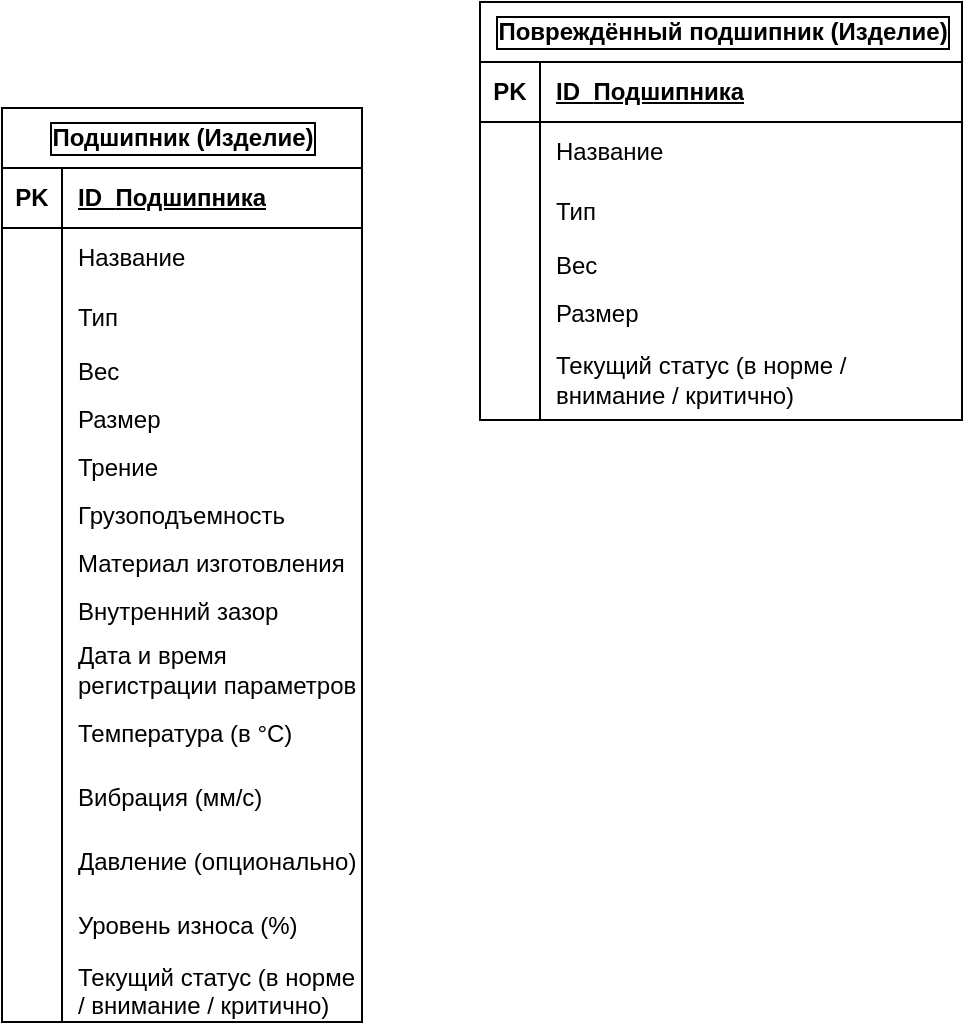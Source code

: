 <mxfile version="27.1.4">
  <diagram name="Страница — 1" id="sjX6we8WSBwKFclhdS3Y">
    <mxGraphModel dx="1382" dy="758" grid="0" gridSize="10" guides="1" tooltips="1" connect="1" arrows="1" fold="1" page="0" pageScale="1" pageWidth="827" pageHeight="1169" background="light-dark(#FFFFFF,#FFFFFF)" math="0" shadow="0">
      <root>
        <mxCell id="0" />
        <mxCell id="1" parent="0" />
        <mxCell id="w76kFxIlt3MSEbVu-9mh-78" value="&lt;span&gt;Подшипник&amp;nbsp;(Изделие)&lt;/span&gt;" style="shape=table;startSize=30;container=1;collapsible=1;childLayout=tableLayout;fixedRows=1;rowLines=0;fontStyle=1;align=center;resizeLast=1;html=1;fillColor=none;fontColor=light-dark(#000000,#000000);labelBorderColor=light-dark(#000000,#000000);textShadow=0;strokeColor=light-dark(#000000,#000000);swimlaneFillColor=none;" parent="1" vertex="1">
          <mxGeometry x="42" y="162" width="180" height="457" as="geometry" />
        </mxCell>
        <mxCell id="w76kFxIlt3MSEbVu-9mh-79" value="" style="shape=tableRow;horizontal=0;startSize=0;swimlaneHead=0;swimlaneBody=0;fillColor=none;collapsible=0;dropTarget=0;points=[[0,0.5],[1,0.5]];portConstraint=eastwest;top=0;left=0;right=0;bottom=1;strokeColor=light-dark(#000000,#000000);" parent="w76kFxIlt3MSEbVu-9mh-78" vertex="1">
          <mxGeometry y="30" width="180" height="30" as="geometry" />
        </mxCell>
        <mxCell id="w76kFxIlt3MSEbVu-9mh-80" value="PK" style="shape=partialRectangle;connectable=0;fillColor=none;top=0;left=0;bottom=0;right=0;fontStyle=1;overflow=hidden;whiteSpace=wrap;html=1;fontColor=light-dark(#000000,#000000);" parent="w76kFxIlt3MSEbVu-9mh-79" vertex="1">
          <mxGeometry width="30" height="30" as="geometry">
            <mxRectangle width="30" height="30" as="alternateBounds" />
          </mxGeometry>
        </mxCell>
        <mxCell id="w76kFxIlt3MSEbVu-9mh-81" value="&lt;font style=&quot;&quot;&gt;&lt;font style=&quot;color: light-dark(rgb(0, 0, 0), rgb(0, 0, 0));&quot;&gt;ID_&lt;/font&gt;&lt;span style=&quot;text-align: center; text-wrap-mode: nowrap;&quot;&gt;&lt;font style=&quot;color: light-dark(rgb(0, 0, 0), rgb(0, 0, 0));&quot;&gt;Подшипника&lt;/font&gt;&lt;/span&gt;&lt;/font&gt;" style="shape=partialRectangle;connectable=0;fillColor=none;top=0;left=0;bottom=0;right=0;align=left;spacingLeft=6;fontStyle=5;overflow=hidden;whiteSpace=wrap;html=1;" parent="w76kFxIlt3MSEbVu-9mh-79" vertex="1">
          <mxGeometry x="30" width="150" height="30" as="geometry">
            <mxRectangle width="150" height="30" as="alternateBounds" />
          </mxGeometry>
        </mxCell>
        <mxCell id="w76kFxIlt3MSEbVu-9mh-82" value="" style="shape=tableRow;horizontal=0;startSize=0;swimlaneHead=0;swimlaneBody=0;fillColor=none;collapsible=0;dropTarget=0;points=[[0,0.5],[1,0.5]];portConstraint=eastwest;top=0;left=0;right=0;bottom=0;" parent="w76kFxIlt3MSEbVu-9mh-78" vertex="1">
          <mxGeometry y="60" width="180" height="30" as="geometry" />
        </mxCell>
        <mxCell id="w76kFxIlt3MSEbVu-9mh-83" value="" style="shape=partialRectangle;connectable=0;fillColor=none;top=0;left=0;bottom=0;right=0;editable=1;overflow=hidden;whiteSpace=wrap;html=1;" parent="w76kFxIlt3MSEbVu-9mh-82" vertex="1">
          <mxGeometry width="30" height="30" as="geometry">
            <mxRectangle width="30" height="30" as="alternateBounds" />
          </mxGeometry>
        </mxCell>
        <mxCell id="w76kFxIlt3MSEbVu-9mh-84" value="&lt;font style=&quot;color: light-dark(rgb(0, 0, 0), rgb(0, 0, 0));&quot;&gt;Название&lt;/font&gt;" style="shape=partialRectangle;connectable=0;fillColor=none;top=0;left=0;bottom=0;right=0;align=left;spacingLeft=6;overflow=hidden;whiteSpace=wrap;html=1;strokeColor=light-dark(#000000,#000000);" parent="w76kFxIlt3MSEbVu-9mh-82" vertex="1">
          <mxGeometry x="30" width="150" height="30" as="geometry">
            <mxRectangle width="150" height="30" as="alternateBounds" />
          </mxGeometry>
        </mxCell>
        <mxCell id="w76kFxIlt3MSEbVu-9mh-85" value="" style="shape=tableRow;horizontal=0;startSize=0;swimlaneHead=0;swimlaneBody=0;fillColor=none;collapsible=0;dropTarget=0;points=[[0,0.5],[1,0.5]];portConstraint=eastwest;top=0;left=0;right=0;bottom=0;" parent="w76kFxIlt3MSEbVu-9mh-78" vertex="1">
          <mxGeometry y="90" width="180" height="30" as="geometry" />
        </mxCell>
        <mxCell id="w76kFxIlt3MSEbVu-9mh-86" value="" style="shape=partialRectangle;connectable=0;fillColor=none;top=0;left=0;bottom=0;right=0;editable=1;overflow=hidden;whiteSpace=wrap;html=1;" parent="w76kFxIlt3MSEbVu-9mh-85" vertex="1">
          <mxGeometry width="30" height="30" as="geometry">
            <mxRectangle width="30" height="30" as="alternateBounds" />
          </mxGeometry>
        </mxCell>
        <mxCell id="w76kFxIlt3MSEbVu-9mh-87" value="&lt;font style=&quot;color: light-dark(rgb(0, 0, 0), rgb(0, 0, 0));&quot;&gt;Тип&lt;/font&gt;" style="shape=partialRectangle;connectable=0;fillColor=none;top=0;left=0;bottom=0;right=0;align=left;spacingLeft=6;overflow=hidden;whiteSpace=wrap;html=1;strokeColor=light-dark(#000000,#000000);" parent="w76kFxIlt3MSEbVu-9mh-85" vertex="1">
          <mxGeometry x="30" width="150" height="30" as="geometry">
            <mxRectangle width="150" height="30" as="alternateBounds" />
          </mxGeometry>
        </mxCell>
        <mxCell id="w76kFxIlt3MSEbVu-9mh-88" value="" style="shape=tableRow;horizontal=0;startSize=0;swimlaneHead=0;swimlaneBody=0;fillColor=none;collapsible=0;dropTarget=0;points=[[0,0.5],[1,0.5]];portConstraint=eastwest;top=0;left=0;right=0;bottom=0;" parent="w76kFxIlt3MSEbVu-9mh-78" vertex="1">
          <mxGeometry y="120" width="180" height="24" as="geometry" />
        </mxCell>
        <mxCell id="w76kFxIlt3MSEbVu-9mh-89" value="" style="shape=partialRectangle;connectable=0;fillColor=none;top=0;left=0;bottom=0;right=0;editable=1;overflow=hidden;whiteSpace=wrap;html=1;" parent="w76kFxIlt3MSEbVu-9mh-88" vertex="1">
          <mxGeometry width="30" height="24" as="geometry">
            <mxRectangle width="30" height="24" as="alternateBounds" />
          </mxGeometry>
        </mxCell>
        <mxCell id="w76kFxIlt3MSEbVu-9mh-90" value="&lt;font style=&quot;color: light-dark(rgb(0, 0, 0), rgb(0, 0, 0));&quot;&gt;Вес&lt;/font&gt;" style="shape=partialRectangle;connectable=0;fillColor=none;top=0;left=0;bottom=0;right=0;align=left;spacingLeft=6;overflow=hidden;whiteSpace=wrap;html=1;strokeColor=light-dark(#000000,#000000);" parent="w76kFxIlt3MSEbVu-9mh-88" vertex="1">
          <mxGeometry x="30" width="150" height="24" as="geometry">
            <mxRectangle width="150" height="24" as="alternateBounds" />
          </mxGeometry>
        </mxCell>
        <mxCell id="w76kFxIlt3MSEbVu-9mh-110" value="" style="shape=tableRow;horizontal=0;startSize=0;swimlaneHead=0;swimlaneBody=0;fillColor=none;collapsible=0;dropTarget=0;points=[[0,0.5],[1,0.5]];portConstraint=eastwest;top=0;left=0;right=0;bottom=0;" parent="w76kFxIlt3MSEbVu-9mh-78" vertex="1">
          <mxGeometry y="144" width="180" height="24" as="geometry" />
        </mxCell>
        <mxCell id="w76kFxIlt3MSEbVu-9mh-111" value="" style="shape=partialRectangle;connectable=0;fillColor=none;top=0;left=0;bottom=0;right=0;editable=1;overflow=hidden;whiteSpace=wrap;html=1;" parent="w76kFxIlt3MSEbVu-9mh-110" vertex="1">
          <mxGeometry width="30" height="24" as="geometry">
            <mxRectangle width="30" height="24" as="alternateBounds" />
          </mxGeometry>
        </mxCell>
        <mxCell id="w76kFxIlt3MSEbVu-9mh-112" value="&lt;font style=&quot;color: light-dark(rgb(0, 0, 0), rgb(0, 0, 0));&quot;&gt;Размер&amp;nbsp;&lt;/font&gt;" style="shape=partialRectangle;connectable=0;fillColor=none;top=0;left=0;bottom=0;right=0;align=left;spacingLeft=6;overflow=hidden;whiteSpace=wrap;html=1;strokeColor=light-dark(#000000,#000000);" parent="w76kFxIlt3MSEbVu-9mh-110" vertex="1">
          <mxGeometry x="30" width="150" height="24" as="geometry">
            <mxRectangle width="150" height="24" as="alternateBounds" />
          </mxGeometry>
        </mxCell>
        <mxCell id="w76kFxIlt3MSEbVu-9mh-113" value="" style="shape=tableRow;horizontal=0;startSize=0;swimlaneHead=0;swimlaneBody=0;fillColor=none;collapsible=0;dropTarget=0;points=[[0,0.5],[1,0.5]];portConstraint=eastwest;top=0;left=0;right=0;bottom=0;" parent="w76kFxIlt3MSEbVu-9mh-78" vertex="1">
          <mxGeometry y="168" width="180" height="24" as="geometry" />
        </mxCell>
        <mxCell id="w76kFxIlt3MSEbVu-9mh-114" value="" style="shape=partialRectangle;connectable=0;fillColor=none;top=0;left=0;bottom=0;right=0;editable=1;overflow=hidden;whiteSpace=wrap;html=1;" parent="w76kFxIlt3MSEbVu-9mh-113" vertex="1">
          <mxGeometry width="30" height="24" as="geometry">
            <mxRectangle width="30" height="24" as="alternateBounds" />
          </mxGeometry>
        </mxCell>
        <mxCell id="w76kFxIlt3MSEbVu-9mh-115" value="&lt;font style=&quot;color: light-dark(rgb(0, 0, 0), rgb(0, 0, 0));&quot;&gt;Трение&lt;/font&gt;" style="shape=partialRectangle;connectable=0;fillColor=none;top=0;left=0;bottom=0;right=0;align=left;spacingLeft=6;overflow=hidden;whiteSpace=wrap;html=1;strokeColor=light-dark(#000000,#000000);" parent="w76kFxIlt3MSEbVu-9mh-113" vertex="1">
          <mxGeometry x="30" width="150" height="24" as="geometry">
            <mxRectangle width="150" height="24" as="alternateBounds" />
          </mxGeometry>
        </mxCell>
        <mxCell id="w76kFxIlt3MSEbVu-9mh-116" value="" style="shape=tableRow;horizontal=0;startSize=0;swimlaneHead=0;swimlaneBody=0;fillColor=none;collapsible=0;dropTarget=0;points=[[0,0.5],[1,0.5]];portConstraint=eastwest;top=0;left=0;right=0;bottom=0;" parent="w76kFxIlt3MSEbVu-9mh-78" vertex="1">
          <mxGeometry y="192" width="180" height="24" as="geometry" />
        </mxCell>
        <mxCell id="w76kFxIlt3MSEbVu-9mh-117" value="" style="shape=partialRectangle;connectable=0;fillColor=none;top=0;left=0;bottom=0;right=0;editable=1;overflow=hidden;whiteSpace=wrap;html=1;" parent="w76kFxIlt3MSEbVu-9mh-116" vertex="1">
          <mxGeometry width="30" height="24" as="geometry">
            <mxRectangle width="30" height="24" as="alternateBounds" />
          </mxGeometry>
        </mxCell>
        <mxCell id="w76kFxIlt3MSEbVu-9mh-118" value="&lt;font style=&quot;color: light-dark(rgb(0, 0, 0), rgb(0, 0, 0));&quot;&gt;Грузоподъемность&lt;/font&gt;" style="shape=partialRectangle;connectable=0;fillColor=none;top=0;left=0;bottom=0;right=0;align=left;spacingLeft=6;overflow=hidden;whiteSpace=wrap;html=1;strokeColor=light-dark(#000000,#000000);" parent="w76kFxIlt3MSEbVu-9mh-116" vertex="1">
          <mxGeometry x="30" width="150" height="24" as="geometry">
            <mxRectangle width="150" height="24" as="alternateBounds" />
          </mxGeometry>
        </mxCell>
        <mxCell id="w76kFxIlt3MSEbVu-9mh-119" value="" style="shape=tableRow;horizontal=0;startSize=0;swimlaneHead=0;swimlaneBody=0;fillColor=none;collapsible=0;dropTarget=0;points=[[0,0.5],[1,0.5]];portConstraint=eastwest;top=0;left=0;right=0;bottom=0;" parent="w76kFxIlt3MSEbVu-9mh-78" vertex="1">
          <mxGeometry y="216" width="180" height="24" as="geometry" />
        </mxCell>
        <mxCell id="w76kFxIlt3MSEbVu-9mh-120" value="" style="shape=partialRectangle;connectable=0;fillColor=none;top=0;left=0;bottom=0;right=0;editable=1;overflow=hidden;whiteSpace=wrap;html=1;" parent="w76kFxIlt3MSEbVu-9mh-119" vertex="1">
          <mxGeometry width="30" height="24" as="geometry">
            <mxRectangle width="30" height="24" as="alternateBounds" />
          </mxGeometry>
        </mxCell>
        <mxCell id="w76kFxIlt3MSEbVu-9mh-121" value="&lt;font style=&quot;color: light-dark(rgb(0, 0, 0), rgb(0, 0, 0));&quot;&gt;Материал изготовления&lt;/font&gt;" style="shape=partialRectangle;connectable=0;fillColor=none;top=0;left=0;bottom=0;right=0;align=left;spacingLeft=6;overflow=hidden;whiteSpace=wrap;html=1;strokeColor=light-dark(#000000,#000000);" parent="w76kFxIlt3MSEbVu-9mh-119" vertex="1">
          <mxGeometry x="30" width="150" height="24" as="geometry">
            <mxRectangle width="150" height="24" as="alternateBounds" />
          </mxGeometry>
        </mxCell>
        <mxCell id="w76kFxIlt3MSEbVu-9mh-122" value="" style="shape=tableRow;horizontal=0;startSize=0;swimlaneHead=0;swimlaneBody=0;fillColor=none;collapsible=0;dropTarget=0;points=[[0,0.5],[1,0.5]];portConstraint=eastwest;top=0;left=0;right=0;bottom=0;" parent="w76kFxIlt3MSEbVu-9mh-78" vertex="1">
          <mxGeometry y="240" width="180" height="24" as="geometry" />
        </mxCell>
        <mxCell id="w76kFxIlt3MSEbVu-9mh-123" value="" style="shape=partialRectangle;connectable=0;fillColor=none;top=0;left=0;bottom=0;right=0;editable=1;overflow=hidden;whiteSpace=wrap;html=1;" parent="w76kFxIlt3MSEbVu-9mh-122" vertex="1">
          <mxGeometry width="30" height="24" as="geometry">
            <mxRectangle width="30" height="24" as="alternateBounds" />
          </mxGeometry>
        </mxCell>
        <mxCell id="w76kFxIlt3MSEbVu-9mh-124" value="&lt;font style=&quot;color: light-dark(rgb(0, 0, 0), rgb(0, 0, 0));&quot;&gt;Внутренний зазор&lt;/font&gt;" style="shape=partialRectangle;connectable=0;fillColor=none;top=0;left=0;bottom=0;right=0;align=left;spacingLeft=6;overflow=hidden;whiteSpace=wrap;html=1;strokeColor=light-dark(#000000,#000000);" parent="w76kFxIlt3MSEbVu-9mh-122" vertex="1">
          <mxGeometry x="30" width="150" height="24" as="geometry">
            <mxRectangle width="150" height="24" as="alternateBounds" />
          </mxGeometry>
        </mxCell>
        <mxCell id="w76kFxIlt3MSEbVu-9mh-153" value="" style="shape=tableRow;horizontal=0;startSize=0;swimlaneHead=0;swimlaneBody=0;fillColor=none;collapsible=0;dropTarget=0;points=[[0,0.5],[1,0.5]];portConstraint=eastwest;top=0;left=0;right=0;bottom=0;" parent="w76kFxIlt3MSEbVu-9mh-78" vertex="1">
          <mxGeometry y="264" width="180" height="33" as="geometry" />
        </mxCell>
        <mxCell id="w76kFxIlt3MSEbVu-9mh-154" value="" style="shape=partialRectangle;connectable=0;fillColor=none;top=0;left=0;bottom=0;right=0;editable=1;overflow=hidden;whiteSpace=wrap;html=1;" parent="w76kFxIlt3MSEbVu-9mh-153" vertex="1">
          <mxGeometry width="30" height="33" as="geometry">
            <mxRectangle width="30" height="33" as="alternateBounds" />
          </mxGeometry>
        </mxCell>
        <mxCell id="w76kFxIlt3MSEbVu-9mh-155" value="&lt;font style=&quot;color: light-dark(rgb(0, 0, 0), rgb(0, 0, 0));&quot;&gt;Дата и время регистрации параметров&lt;/font&gt;" style="shape=partialRectangle;connectable=0;fillColor=none;top=0;left=0;bottom=0;right=0;align=left;spacingLeft=6;overflow=hidden;whiteSpace=wrap;html=1;strokeColor=light-dark(#000000,#000000);" parent="w76kFxIlt3MSEbVu-9mh-153" vertex="1">
          <mxGeometry x="30" width="150" height="33" as="geometry">
            <mxRectangle width="150" height="33" as="alternateBounds" />
          </mxGeometry>
        </mxCell>
        <mxCell id="w76kFxIlt3MSEbVu-9mh-165" value="" style="shape=tableRow;horizontal=0;startSize=0;swimlaneHead=0;swimlaneBody=0;fillColor=none;collapsible=0;dropTarget=0;points=[[0,0.5],[1,0.5]];portConstraint=eastwest;top=0;left=0;right=0;bottom=0;" parent="w76kFxIlt3MSEbVu-9mh-78" vertex="1">
          <mxGeometry y="297" width="180" height="32" as="geometry" />
        </mxCell>
        <mxCell id="w76kFxIlt3MSEbVu-9mh-166" value="" style="shape=partialRectangle;connectable=0;fillColor=none;top=0;left=0;bottom=0;right=0;editable=1;overflow=hidden;whiteSpace=wrap;html=1;" parent="w76kFxIlt3MSEbVu-9mh-165" vertex="1">
          <mxGeometry width="30" height="32" as="geometry">
            <mxRectangle width="30" height="32" as="alternateBounds" />
          </mxGeometry>
        </mxCell>
        <mxCell id="w76kFxIlt3MSEbVu-9mh-167" value="&lt;font style=&quot;color: light-dark(rgb(0, 0, 0), rgb(0, 0, 0));&quot;&gt;Температура (в °C)&lt;/font&gt;" style="shape=partialRectangle;connectable=0;fillColor=none;top=0;left=0;bottom=0;right=0;align=left;spacingLeft=6;overflow=hidden;whiteSpace=wrap;html=1;strokeColor=light-dark(#000000,#000000);" parent="w76kFxIlt3MSEbVu-9mh-165" vertex="1">
          <mxGeometry x="30" width="150" height="32" as="geometry">
            <mxRectangle width="150" height="32" as="alternateBounds" />
          </mxGeometry>
        </mxCell>
        <mxCell id="w76kFxIlt3MSEbVu-9mh-202" value="" style="shape=tableRow;horizontal=0;startSize=0;swimlaneHead=0;swimlaneBody=0;fillColor=none;collapsible=0;dropTarget=0;points=[[0,0.5],[1,0.5]];portConstraint=eastwest;top=0;left=0;right=0;bottom=0;" parent="w76kFxIlt3MSEbVu-9mh-78" vertex="1">
          <mxGeometry y="329" width="180" height="32" as="geometry" />
        </mxCell>
        <mxCell id="w76kFxIlt3MSEbVu-9mh-203" value="" style="shape=partialRectangle;connectable=0;fillColor=none;top=0;left=0;bottom=0;right=0;editable=1;overflow=hidden;whiteSpace=wrap;html=1;" parent="w76kFxIlt3MSEbVu-9mh-202" vertex="1">
          <mxGeometry width="30" height="32" as="geometry">
            <mxRectangle width="30" height="32" as="alternateBounds" />
          </mxGeometry>
        </mxCell>
        <mxCell id="w76kFxIlt3MSEbVu-9mh-204" value="&lt;font style=&quot;color: light-dark(rgb(0, 0, 0), rgb(0, 0, 0));&quot;&gt;Вибрация (мм/с)&lt;/font&gt;" style="shape=partialRectangle;connectable=0;fillColor=none;top=0;left=0;bottom=0;right=0;align=left;spacingLeft=6;overflow=hidden;whiteSpace=wrap;html=1;strokeColor=light-dark(#000000,#000000);" parent="w76kFxIlt3MSEbVu-9mh-202" vertex="1">
          <mxGeometry x="30" width="150" height="32" as="geometry">
            <mxRectangle width="150" height="32" as="alternateBounds" />
          </mxGeometry>
        </mxCell>
        <mxCell id="w76kFxIlt3MSEbVu-9mh-205" value="" style="shape=tableRow;horizontal=0;startSize=0;swimlaneHead=0;swimlaneBody=0;fillColor=none;collapsible=0;dropTarget=0;points=[[0,0.5],[1,0.5]];portConstraint=eastwest;top=0;left=0;right=0;bottom=0;" parent="w76kFxIlt3MSEbVu-9mh-78" vertex="1">
          <mxGeometry y="361" width="180" height="32" as="geometry" />
        </mxCell>
        <mxCell id="w76kFxIlt3MSEbVu-9mh-206" value="" style="shape=partialRectangle;connectable=0;fillColor=none;top=0;left=0;bottom=0;right=0;editable=1;overflow=hidden;whiteSpace=wrap;html=1;" parent="w76kFxIlt3MSEbVu-9mh-205" vertex="1">
          <mxGeometry width="30" height="32" as="geometry">
            <mxRectangle width="30" height="32" as="alternateBounds" />
          </mxGeometry>
        </mxCell>
        <mxCell id="w76kFxIlt3MSEbVu-9mh-207" value="&lt;font style=&quot;color: light-dark(rgb(0, 0, 0), rgb(0, 0, 0));&quot;&gt;Давление (опционально)&lt;/font&gt;" style="shape=partialRectangle;connectable=0;fillColor=none;top=0;left=0;bottom=0;right=0;align=left;spacingLeft=6;overflow=hidden;whiteSpace=wrap;html=1;strokeColor=light-dark(#000000,#000000);" parent="w76kFxIlt3MSEbVu-9mh-205" vertex="1">
          <mxGeometry x="30" width="150" height="32" as="geometry">
            <mxRectangle width="150" height="32" as="alternateBounds" />
          </mxGeometry>
        </mxCell>
        <mxCell id="w76kFxIlt3MSEbVu-9mh-248" value="" style="shape=tableRow;horizontal=0;startSize=0;swimlaneHead=0;swimlaneBody=0;fillColor=none;collapsible=0;dropTarget=0;points=[[0,0.5],[1,0.5]];portConstraint=eastwest;top=0;left=0;right=0;bottom=0;" parent="w76kFxIlt3MSEbVu-9mh-78" vertex="1">
          <mxGeometry y="393" width="180" height="32" as="geometry" />
        </mxCell>
        <mxCell id="w76kFxIlt3MSEbVu-9mh-249" value="" style="shape=partialRectangle;connectable=0;fillColor=none;top=0;left=0;bottom=0;right=0;editable=1;overflow=hidden;whiteSpace=wrap;html=1;" parent="w76kFxIlt3MSEbVu-9mh-248" vertex="1">
          <mxGeometry width="30" height="32" as="geometry">
            <mxRectangle width="30" height="32" as="alternateBounds" />
          </mxGeometry>
        </mxCell>
        <mxCell id="w76kFxIlt3MSEbVu-9mh-250" value="&lt;font style=&quot;color: light-dark(rgb(0, 0, 0), rgb(0, 0, 0));&quot;&gt;Уровень износа (%)&lt;/font&gt;" style="shape=partialRectangle;connectable=0;fillColor=none;top=0;left=0;bottom=0;right=0;align=left;spacingLeft=6;overflow=hidden;whiteSpace=wrap;html=1;strokeColor=light-dark(#000000,#000000);" parent="w76kFxIlt3MSEbVu-9mh-248" vertex="1">
          <mxGeometry x="30" width="150" height="32" as="geometry">
            <mxRectangle width="150" height="32" as="alternateBounds" />
          </mxGeometry>
        </mxCell>
        <mxCell id="w76kFxIlt3MSEbVu-9mh-251" value="" style="shape=tableRow;horizontal=0;startSize=0;swimlaneHead=0;swimlaneBody=0;fillColor=none;collapsible=0;dropTarget=0;points=[[0,0.5],[1,0.5]];portConstraint=eastwest;top=0;left=0;right=0;bottom=0;" parent="w76kFxIlt3MSEbVu-9mh-78" vertex="1">
          <mxGeometry y="425" width="180" height="32" as="geometry" />
        </mxCell>
        <mxCell id="w76kFxIlt3MSEbVu-9mh-252" value="" style="shape=partialRectangle;connectable=0;fillColor=none;top=0;left=0;bottom=0;right=0;editable=1;overflow=hidden;whiteSpace=wrap;html=1;" parent="w76kFxIlt3MSEbVu-9mh-251" vertex="1">
          <mxGeometry width="30" height="32" as="geometry">
            <mxRectangle width="30" height="32" as="alternateBounds" />
          </mxGeometry>
        </mxCell>
        <mxCell id="w76kFxIlt3MSEbVu-9mh-253" value="&lt;font style=&quot;color: light-dark(rgb(0, 0, 0), rgb(0, 0, 0));&quot;&gt;Текущий статус (в норме / внимание / критично)&lt;/font&gt;" style="shape=partialRectangle;connectable=0;fillColor=none;top=0;left=0;bottom=0;right=0;align=left;spacingLeft=6;overflow=hidden;whiteSpace=wrap;html=1;strokeColor=light-dark(#000000,#000000);" parent="w76kFxIlt3MSEbVu-9mh-251" vertex="1">
          <mxGeometry x="30" width="150" height="32" as="geometry">
            <mxRectangle width="150" height="32" as="alternateBounds" />
          </mxGeometry>
        </mxCell>
        <mxCell id="w76kFxIlt3MSEbVu-9mh-125" value="&lt;span&gt;Повреждённый подшипник&amp;nbsp;(Изделие)&lt;/span&gt;" style="shape=table;startSize=30;container=1;collapsible=1;childLayout=tableLayout;fixedRows=1;rowLines=0;fontStyle=1;align=center;resizeLast=1;html=1;fillColor=none;fontColor=light-dark(#000000,#000000);labelBorderColor=light-dark(#000000,#000000);textShadow=0;strokeColor=light-dark(#000000,#000000);swimlaneFillColor=none;" parent="1" vertex="1">
          <mxGeometry x="281" y="109" width="241" height="209" as="geometry" />
        </mxCell>
        <mxCell id="w76kFxIlt3MSEbVu-9mh-126" value="" style="shape=tableRow;horizontal=0;startSize=0;swimlaneHead=0;swimlaneBody=0;fillColor=none;collapsible=0;dropTarget=0;points=[[0,0.5],[1,0.5]];portConstraint=eastwest;top=0;left=0;right=0;bottom=1;strokeColor=light-dark(#000000,#000000);" parent="w76kFxIlt3MSEbVu-9mh-125" vertex="1">
          <mxGeometry y="30" width="241" height="30" as="geometry" />
        </mxCell>
        <mxCell id="w76kFxIlt3MSEbVu-9mh-127" value="PK" style="shape=partialRectangle;connectable=0;fillColor=none;top=0;left=0;bottom=0;right=0;fontStyle=1;overflow=hidden;whiteSpace=wrap;html=1;fontColor=light-dark(#000000,#000000);" parent="w76kFxIlt3MSEbVu-9mh-126" vertex="1">
          <mxGeometry width="30" height="30" as="geometry">
            <mxRectangle width="30" height="30" as="alternateBounds" />
          </mxGeometry>
        </mxCell>
        <mxCell id="w76kFxIlt3MSEbVu-9mh-128" value="&lt;font style=&quot;&quot;&gt;&lt;font style=&quot;color: light-dark(rgb(0, 0, 0), rgb(0, 0, 0));&quot;&gt;ID_&lt;/font&gt;&lt;span style=&quot;text-align: center; text-wrap-mode: nowrap;&quot;&gt;&lt;font style=&quot;color: light-dark(rgb(0, 0, 0), rgb(0, 0, 0));&quot;&gt;Подшипника&lt;/font&gt;&lt;/span&gt;&lt;/font&gt;" style="shape=partialRectangle;connectable=0;fillColor=none;top=0;left=0;bottom=0;right=0;align=left;spacingLeft=6;fontStyle=5;overflow=hidden;whiteSpace=wrap;html=1;" parent="w76kFxIlt3MSEbVu-9mh-126" vertex="1">
          <mxGeometry x="30" width="211" height="30" as="geometry">
            <mxRectangle width="211" height="30" as="alternateBounds" />
          </mxGeometry>
        </mxCell>
        <mxCell id="w76kFxIlt3MSEbVu-9mh-129" value="" style="shape=tableRow;horizontal=0;startSize=0;swimlaneHead=0;swimlaneBody=0;fillColor=none;collapsible=0;dropTarget=0;points=[[0,0.5],[1,0.5]];portConstraint=eastwest;top=0;left=0;right=0;bottom=0;" parent="w76kFxIlt3MSEbVu-9mh-125" vertex="1">
          <mxGeometry y="60" width="241" height="30" as="geometry" />
        </mxCell>
        <mxCell id="w76kFxIlt3MSEbVu-9mh-130" value="" style="shape=partialRectangle;connectable=0;fillColor=none;top=0;left=0;bottom=0;right=0;editable=1;overflow=hidden;whiteSpace=wrap;html=1;" parent="w76kFxIlt3MSEbVu-9mh-129" vertex="1">
          <mxGeometry width="30" height="30" as="geometry">
            <mxRectangle width="30" height="30" as="alternateBounds" />
          </mxGeometry>
        </mxCell>
        <mxCell id="w76kFxIlt3MSEbVu-9mh-131" value="&lt;font style=&quot;color: light-dark(rgb(0, 0, 0), rgb(0, 0, 0));&quot;&gt;Название&lt;/font&gt;" style="shape=partialRectangle;connectable=0;fillColor=none;top=0;left=0;bottom=0;right=0;align=left;spacingLeft=6;overflow=hidden;whiteSpace=wrap;html=1;strokeColor=light-dark(#000000,#000000);" parent="w76kFxIlt3MSEbVu-9mh-129" vertex="1">
          <mxGeometry x="30" width="211" height="30" as="geometry">
            <mxRectangle width="211" height="30" as="alternateBounds" />
          </mxGeometry>
        </mxCell>
        <mxCell id="w76kFxIlt3MSEbVu-9mh-132" value="" style="shape=tableRow;horizontal=0;startSize=0;swimlaneHead=0;swimlaneBody=0;fillColor=none;collapsible=0;dropTarget=0;points=[[0,0.5],[1,0.5]];portConstraint=eastwest;top=0;left=0;right=0;bottom=0;" parent="w76kFxIlt3MSEbVu-9mh-125" vertex="1">
          <mxGeometry y="90" width="241" height="30" as="geometry" />
        </mxCell>
        <mxCell id="w76kFxIlt3MSEbVu-9mh-133" value="" style="shape=partialRectangle;connectable=0;fillColor=none;top=0;left=0;bottom=0;right=0;editable=1;overflow=hidden;whiteSpace=wrap;html=1;" parent="w76kFxIlt3MSEbVu-9mh-132" vertex="1">
          <mxGeometry width="30" height="30" as="geometry">
            <mxRectangle width="30" height="30" as="alternateBounds" />
          </mxGeometry>
        </mxCell>
        <mxCell id="w76kFxIlt3MSEbVu-9mh-134" value="&lt;font style=&quot;color: light-dark(rgb(0, 0, 0), rgb(0, 0, 0));&quot;&gt;Тип&lt;/font&gt;" style="shape=partialRectangle;connectable=0;fillColor=none;top=0;left=0;bottom=0;right=0;align=left;spacingLeft=6;overflow=hidden;whiteSpace=wrap;html=1;strokeColor=light-dark(#000000,#000000);" parent="w76kFxIlt3MSEbVu-9mh-132" vertex="1">
          <mxGeometry x="30" width="211" height="30" as="geometry">
            <mxRectangle width="211" height="30" as="alternateBounds" />
          </mxGeometry>
        </mxCell>
        <mxCell id="w76kFxIlt3MSEbVu-9mh-135" value="" style="shape=tableRow;horizontal=0;startSize=0;swimlaneHead=0;swimlaneBody=0;fillColor=none;collapsible=0;dropTarget=0;points=[[0,0.5],[1,0.5]];portConstraint=eastwest;top=0;left=0;right=0;bottom=0;" parent="w76kFxIlt3MSEbVu-9mh-125" vertex="1">
          <mxGeometry y="120" width="241" height="24" as="geometry" />
        </mxCell>
        <mxCell id="w76kFxIlt3MSEbVu-9mh-136" value="" style="shape=partialRectangle;connectable=0;fillColor=none;top=0;left=0;bottom=0;right=0;editable=1;overflow=hidden;whiteSpace=wrap;html=1;" parent="w76kFxIlt3MSEbVu-9mh-135" vertex="1">
          <mxGeometry width="30" height="24" as="geometry">
            <mxRectangle width="30" height="24" as="alternateBounds" />
          </mxGeometry>
        </mxCell>
        <mxCell id="w76kFxIlt3MSEbVu-9mh-137" value="&lt;font style=&quot;color: light-dark(rgb(0, 0, 0), rgb(0, 0, 0));&quot;&gt;Вес&lt;/font&gt;" style="shape=partialRectangle;connectable=0;fillColor=none;top=0;left=0;bottom=0;right=0;align=left;spacingLeft=6;overflow=hidden;whiteSpace=wrap;html=1;strokeColor=light-dark(#000000,#000000);" parent="w76kFxIlt3MSEbVu-9mh-135" vertex="1">
          <mxGeometry x="30" width="211" height="24" as="geometry">
            <mxRectangle width="211" height="24" as="alternateBounds" />
          </mxGeometry>
        </mxCell>
        <mxCell id="w76kFxIlt3MSEbVu-9mh-138" value="" style="shape=tableRow;horizontal=0;startSize=0;swimlaneHead=0;swimlaneBody=0;fillColor=none;collapsible=0;dropTarget=0;points=[[0,0.5],[1,0.5]];portConstraint=eastwest;top=0;left=0;right=0;bottom=0;" parent="w76kFxIlt3MSEbVu-9mh-125" vertex="1">
          <mxGeometry y="144" width="241" height="24" as="geometry" />
        </mxCell>
        <mxCell id="w76kFxIlt3MSEbVu-9mh-139" value="" style="shape=partialRectangle;connectable=0;fillColor=none;top=0;left=0;bottom=0;right=0;editable=1;overflow=hidden;whiteSpace=wrap;html=1;" parent="w76kFxIlt3MSEbVu-9mh-138" vertex="1">
          <mxGeometry width="30" height="24" as="geometry">
            <mxRectangle width="30" height="24" as="alternateBounds" />
          </mxGeometry>
        </mxCell>
        <mxCell id="w76kFxIlt3MSEbVu-9mh-140" value="&lt;font style=&quot;color: light-dark(rgb(0, 0, 0), rgb(0, 0, 0));&quot;&gt;Размер&amp;nbsp;&lt;/font&gt;" style="shape=partialRectangle;connectable=0;fillColor=none;top=0;left=0;bottom=0;right=0;align=left;spacingLeft=6;overflow=hidden;whiteSpace=wrap;html=1;strokeColor=light-dark(#000000,#000000);" parent="w76kFxIlt3MSEbVu-9mh-138" vertex="1">
          <mxGeometry x="30" width="211" height="24" as="geometry">
            <mxRectangle width="211" height="24" as="alternateBounds" />
          </mxGeometry>
        </mxCell>
        <mxCell id="w76kFxIlt3MSEbVu-9mh-141" value="" style="shape=tableRow;horizontal=0;startSize=0;swimlaneHead=0;swimlaneBody=0;fillColor=none;collapsible=0;dropTarget=0;points=[[0,0.5],[1,0.5]];portConstraint=eastwest;top=0;left=0;right=0;bottom=0;strokeColor=light-dark(#000000,#000000);" parent="w76kFxIlt3MSEbVu-9mh-125" vertex="1">
          <mxGeometry y="168" width="241" height="41" as="geometry" />
        </mxCell>
        <mxCell id="w76kFxIlt3MSEbVu-9mh-142" value="" style="shape=partialRectangle;connectable=0;fillColor=none;top=0;left=0;bottom=0;right=0;editable=1;overflow=hidden;whiteSpace=wrap;html=1;" parent="w76kFxIlt3MSEbVu-9mh-141" vertex="1">
          <mxGeometry width="30" height="41" as="geometry">
            <mxRectangle width="30" height="41" as="alternateBounds" />
          </mxGeometry>
        </mxCell>
        <mxCell id="w76kFxIlt3MSEbVu-9mh-143" value="&lt;span&gt;&lt;font style=&quot;color: light-dark(rgb(0, 0, 0), rgb(0, 0, 0));&quot;&gt;Текущий статус (в норме / внимание / критично)&lt;/font&gt;&lt;/span&gt;" style="shape=partialRectangle;connectable=0;fillColor=none;top=0;left=0;bottom=0;right=0;align=left;spacingLeft=6;overflow=hidden;whiteSpace=wrap;html=1;strokeColor=light-dark(#000000,#000000);" parent="w76kFxIlt3MSEbVu-9mh-141" vertex="1">
          <mxGeometry x="30" width="211" height="41" as="geometry">
            <mxRectangle width="211" height="41" as="alternateBounds" />
          </mxGeometry>
        </mxCell>
      </root>
    </mxGraphModel>
  </diagram>
</mxfile>

